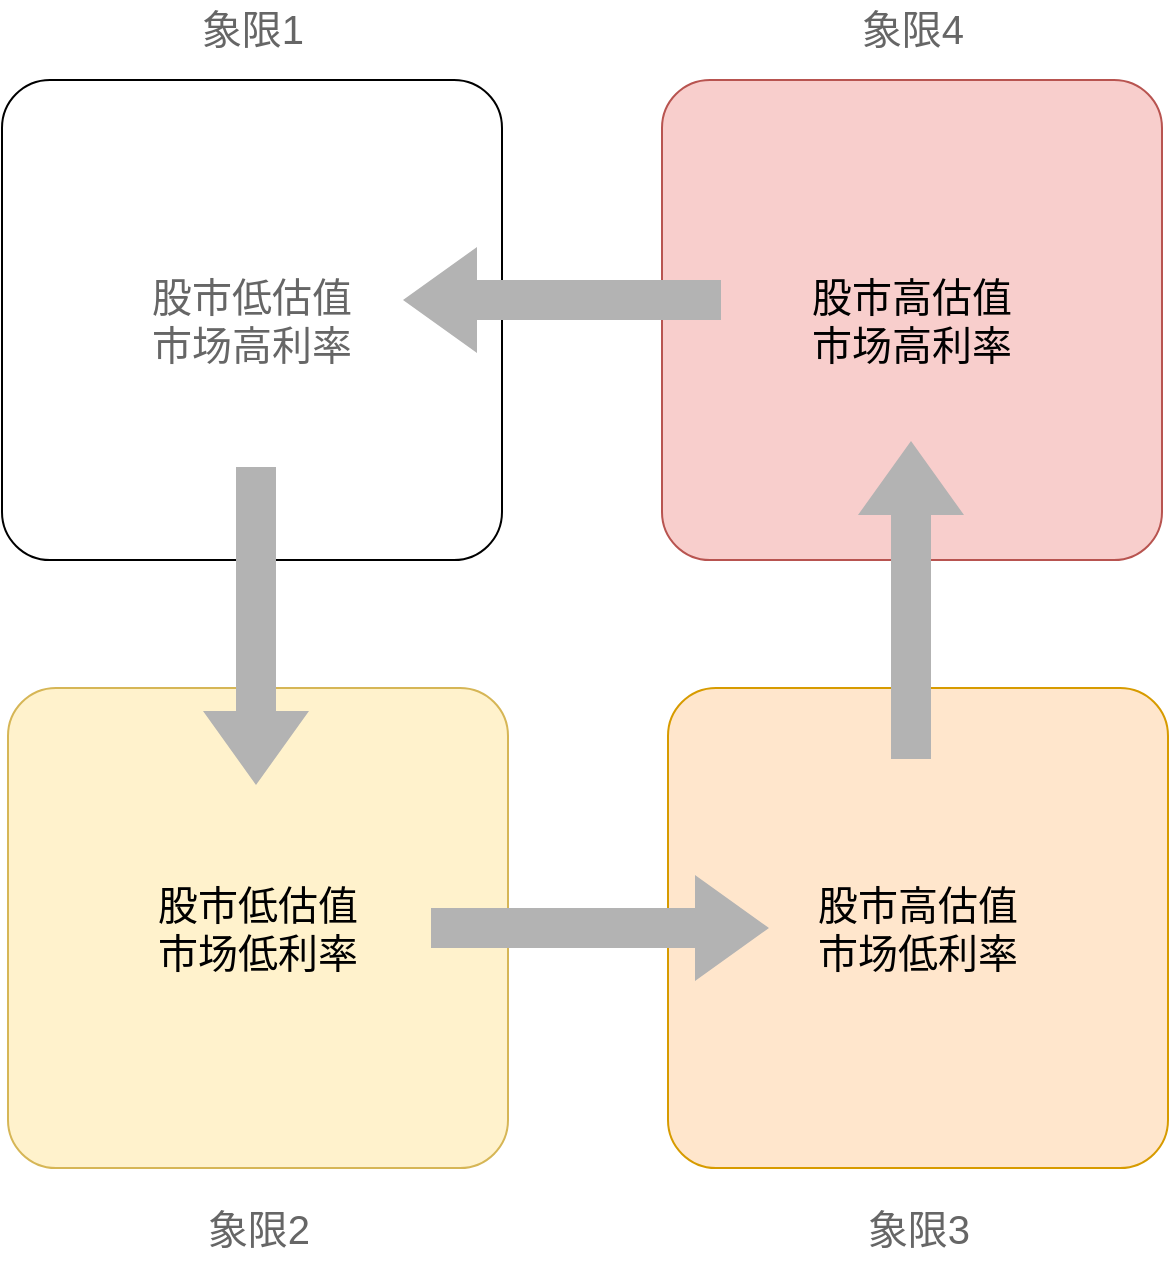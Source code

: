 <mxfile version="10.9.4" type="github"><diagram id="PJysMvdYOIlgrq4-MDfi" name="第 1 页"><mxGraphModel dx="1062" dy="687" grid="1" gridSize="10" guides="1" tooltips="1" connect="1" arrows="1" fold="1" page="1" pageScale="1" pageWidth="827" pageHeight="1169" math="0" shadow="0"><root><mxCell id="0"/><mxCell id="1" parent="0"/><mxCell id="pAwpJXK4VUvR1Ft55z_S-3" value="&lt;span style=&quot;white-space: normal&quot;&gt;股市低估值&lt;/span&gt;&lt;br style=&quot;white-space: normal&quot;&gt;&lt;span style=&quot;white-space: normal&quot;&gt;市场高利率&lt;/span&gt;" style="rounded=1;whiteSpace=wrap;html=1;fontSize=20;fontColor=#666666;arcSize=10;" parent="1" vertex="1"><mxGeometry x="120" y="160" width="250" height="240" as="geometry"/></mxCell><mxCell id="pAwpJXK4VUvR1Ft55z_S-4" value="&lt;span style=&quot;white-space: normal&quot;&gt;股市高估值&lt;/span&gt;&lt;br style=&quot;white-space: normal&quot;&gt;&lt;span style=&quot;white-space: normal&quot;&gt;市场高利率&lt;/span&gt;" style="rounded=1;whiteSpace=wrap;html=1;fontSize=20;arcSize=10;fillColor=#f8cecc;strokeColor=#b85450;" parent="1" vertex="1"><mxGeometry x="450" y="160" width="250" height="240" as="geometry"/></mxCell><mxCell id="pAwpJXK4VUvR1Ft55z_S-6" value="" style="shape=flexArrow;endArrow=classic;html=1;fontSize=20;fontColor=#666666;endWidth=32;endSize=12;width=20;fillColor=#B3B3B3;strokeColor=none;" parent="1" edge="1"><mxGeometry width="50" height="50" relative="1" as="geometry"><mxPoint x="480" y="270" as="sourcePoint"/><mxPoint x="320" y="270" as="targetPoint"/></mxGeometry></mxCell><mxCell id="pAwpJXK4VUvR1Ft55z_S-7" value="&lt;span style=&quot;white-space: normal&quot;&gt;股市低估值&lt;/span&gt;&lt;br style=&quot;white-space: normal&quot;&gt;&lt;span style=&quot;white-space: normal&quot;&gt;市场低利率&lt;/span&gt;" style="rounded=1;whiteSpace=wrap;html=1;fontSize=20;arcSize=10;fillColor=#fff2cc;strokeColor=#d6b656;" parent="1" vertex="1"><mxGeometry x="123" y="464" width="250" height="240" as="geometry"/></mxCell><mxCell id="pAwpJXK4VUvR1Ft55z_S-8" value="&lt;span style=&quot;white-space: normal&quot;&gt;股市高估值&lt;/span&gt;&lt;br style=&quot;white-space: normal&quot;&gt;&lt;span style=&quot;white-space: normal&quot;&gt;市场低利率&lt;/span&gt;" style="rounded=1;whiteSpace=wrap;html=1;fontSize=20;arcSize=10;fillColor=#ffe6cc;strokeColor=#d79b00;" parent="1" vertex="1"><mxGeometry x="453" y="464" width="250" height="240" as="geometry"/></mxCell><mxCell id="pAwpJXK4VUvR1Ft55z_S-9" value="" style="shape=flexArrow;endArrow=classic;html=1;fontSize=20;fontColor=#666666;endWidth=32;endSize=12;width=20;fillColor=#B3B3B3;strokeColor=none;" parent="1" edge="1"><mxGeometry width="50" height="50" relative="1" as="geometry"><mxPoint x="334" y="584" as="sourcePoint"/><mxPoint x="504" y="584" as="targetPoint"/></mxGeometry></mxCell><mxCell id="pAwpJXK4VUvR1Ft55z_S-10" value="" style="shape=flexArrow;endArrow=classic;html=1;fontSize=20;fontColor=#666666;endWidth=32;endSize=12;width=20;fillColor=#B3B3B3;strokeColor=none;" parent="1" edge="1"><mxGeometry width="50" height="50" relative="1" as="geometry"><mxPoint x="574.5" y="500" as="sourcePoint"/><mxPoint x="574.5" y="340" as="targetPoint"/></mxGeometry></mxCell><mxCell id="pAwpJXK4VUvR1Ft55z_S-11" value="" style="shape=flexArrow;endArrow=classic;html=1;fontSize=20;fontColor=#666666;endWidth=32;endSize=12;width=20;fillColor=#B3B3B3;strokeColor=none;" parent="1" edge="1"><mxGeometry width="50" height="50" relative="1" as="geometry"><mxPoint x="247" y="353" as="sourcePoint"/><mxPoint x="247" y="513" as="targetPoint"/></mxGeometry></mxCell><mxCell id="pAwpJXK4VUvR1Ft55z_S-13" value="象限1" style="text;html=1;resizable=0;points=[];autosize=1;align=center;verticalAlign=top;spacingTop=-4;fontSize=20;fontColor=#666666;" parent="1" vertex="1"><mxGeometry x="210" y="120" width="70" height="30" as="geometry"/></mxCell><mxCell id="pAwpJXK4VUvR1Ft55z_S-14" value="象限4" style="text;html=1;resizable=0;points=[];autosize=1;align=center;verticalAlign=top;spacingTop=-4;fontSize=20;fontColor=#666666;" parent="1" vertex="1"><mxGeometry x="540" y="120" width="70" height="30" as="geometry"/></mxCell><mxCell id="pAwpJXK4VUvR1Ft55z_S-15" value="象限2" style="text;html=1;resizable=0;points=[];autosize=1;align=center;verticalAlign=top;spacingTop=-4;fontSize=20;fontColor=#666666;" parent="1" vertex="1"><mxGeometry x="213" y="720" width="70" height="30" as="geometry"/></mxCell><mxCell id="pAwpJXK4VUvR1Ft55z_S-16" value="象限3" style="text;html=1;resizable=0;points=[];autosize=1;align=center;verticalAlign=top;spacingTop=-4;fontSize=20;fontColor=#666666;" parent="1" vertex="1"><mxGeometry x="543" y="720" width="70" height="30" as="geometry"/></mxCell></root></mxGraphModel></diagram></mxfile>